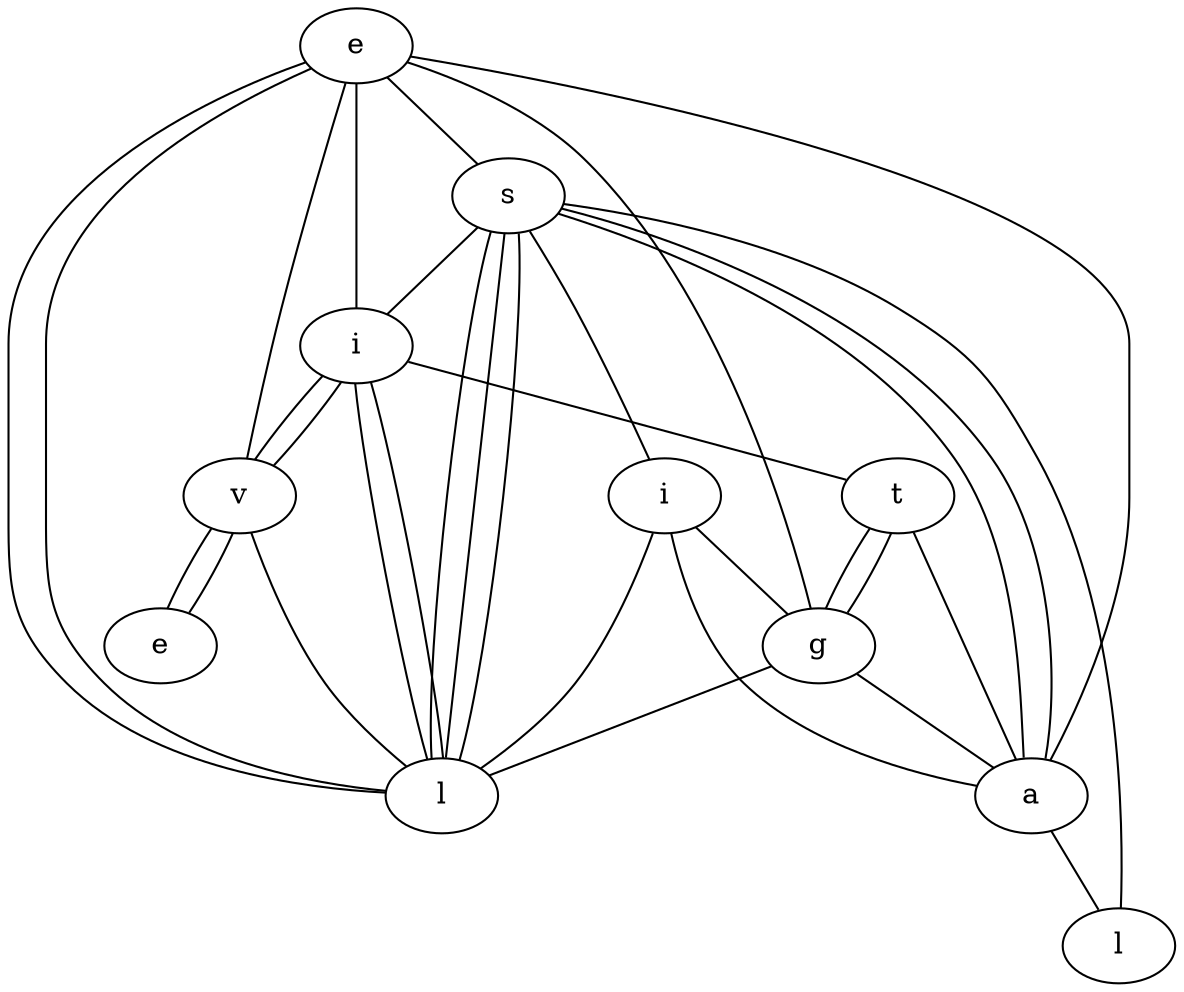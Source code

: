graph {
    190112806 [label=e];
    725290597 [label=i];
    1031462241 [label=e];
    319918485 [label=s];
    633921908 [label=t];
    77507046 [label=l];
    636110235 [label=i];
    863893401 [label=a];
    318735667 [label=v];
    473546221 [label=g];
    1014848326 [label=l];
    319918485 -- 636110235;
    190112806 -- 318735667;
    1031462241 -- 318735667;
    636110235 -- 1014848326;
    318735667 -- 1031462241;
    318735667 -- 1014848326;
    319918485 -- 725290597;
    190112806 -- 319918485;
    190112806 -- 1014848326;
    863893401 -- 319918485;
    473546221 -- 1014848326;
    725290597 -- 190112806;
    1014848326 -- 725290597;
    863893401 -- 77507046;
    633921908 -- 473546221;
    319918485 -- 1014848326;
    636110235 -- 473546221;
    1014848326 -- 319918485;
    725290597 -- 318735667;
    633921908 -- 473546221;
    636110235 -- 863893401;
    633921908 -- 863893401;
    473546221 -- 863893401;
    473546221 -- 190112806;
    319918485 -- 1014848326;
    318735667 -- 725290597;
    77507046 -- 319918485;
    190112806 -- 1014848326;
    1014848326 -- 725290597;
    190112806 -- 863893401;
    863893401 -- 319918485;
    725290597 -- 633921908;
}
